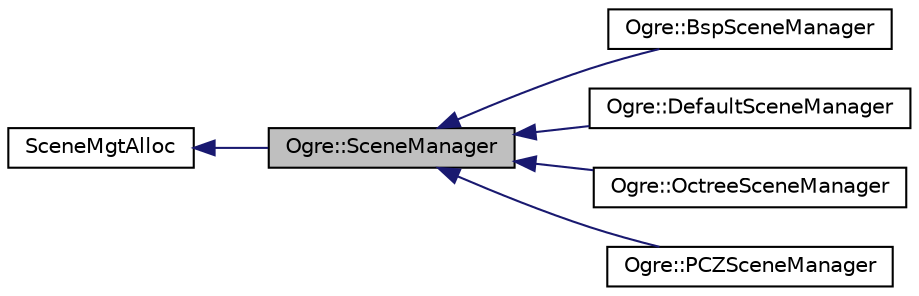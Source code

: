 digraph "Ogre::SceneManager"
{
  bgcolor="transparent";
  edge [fontname="Helvetica",fontsize="10",labelfontname="Helvetica",labelfontsize="10"];
  node [fontname="Helvetica",fontsize="10",shape=record];
  rankdir="LR";
  Node0 [label="Ogre::SceneManager",height=0.2,width=0.4,color="black", fillcolor="grey75", style="filled", fontcolor="black"];
  Node1 -> Node0 [dir="back",color="midnightblue",fontsize="10",style="solid",fontname="Helvetica"];
  Node1 [label="SceneMgtAlloc",height=0.2,width=0.4,color="black",URL="$class_ogre_1_1_allocated_object.html"];
  Node0 -> Node2 [dir="back",color="midnightblue",fontsize="10",style="solid",fontname="Helvetica"];
  Node2 [label="Ogre::BspSceneManager",height=0.2,width=0.4,color="black",URL="$class_ogre_1_1_bsp_scene_manager.html",tooltip="Specialisation of the SceneManager class to deal with indoor scenes based on a BSP tree..."];
  Node0 -> Node3 [dir="back",color="midnightblue",fontsize="10",style="solid",fontname="Helvetica"];
  Node3 [label="Ogre::DefaultSceneManager",height=0.2,width=0.4,color="black",URL="$class_ogre_1_1_default_scene_manager.html",tooltip="Default scene manager. "];
  Node0 -> Node4 [dir="back",color="midnightblue",fontsize="10",style="solid",fontname="Helvetica"];
  Node4 [label="Ogre::OctreeSceneManager",height=0.2,width=0.4,color="black",URL="$class_ogre_1_1_octree_scene_manager.html",tooltip="Specialized SceneManager that divides the geometry into an octree in order to facilitate spatial quer..."];
  Node0 -> Node5 [dir="back",color="midnightblue",fontsize="10",style="solid",fontname="Helvetica"];
  Node5 [label="Ogre::PCZSceneManager",height=0.2,width=0.4,color="black",URL="$class_ogre_1_1_p_c_z_scene_manager.html",tooltip="Specialized SceneManager that uses Portal-Connected-Zones to divide the scene spatially. "];
}
